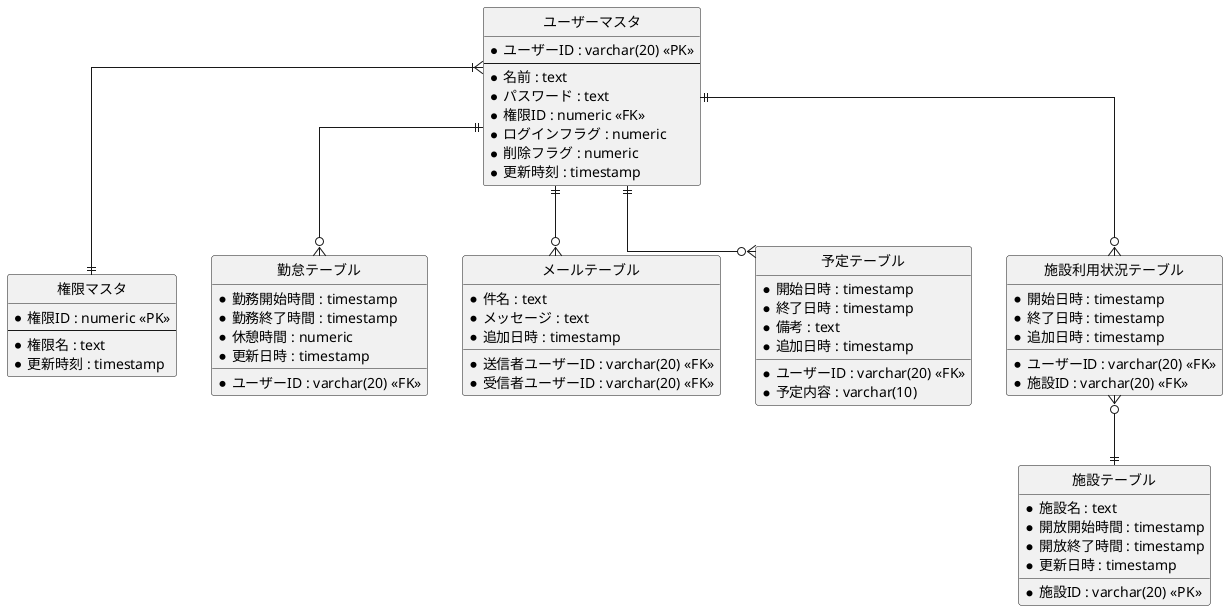 @startuml

' hide the spot
hide circle

' avoid problems with angled crows feet
skinparam linetype ortho

entity "ユーザーマスタ" as user {
  *ユーザーID : varchar(20) <<PK>>
  --
  *名前 : text
  *パスワード : text
  *権限ID : numeric <<FK>>
  *ログインフラグ : numeric
  *削除フラグ : numeric
  *更新時刻 : timestamp
}

entity "権限マスタ" as auth {
  *権限ID : numeric <<PK>> 
  --
  *権限名 : text
  *更新時刻 : timestamp
}

entity "勤怠テーブル" as attend {
  *ユーザーID : varchar(20) <<FK>>
  *勤務開始時間 : timestamp
  *勤務終了時間 : timestamp 
  *休憩時間 : numeric
  *更新日時 : timestamp
}

entity "メールテーブル" as mail {
  *送信者ユーザーID : varchar(20) <<FK>>
  *受信者ユーザーID : varchar(20) <<FK>>
  *件名 : text
  *メッセージ : text
  *追加日時 : timestamp
}

entity "予定テーブル" as plan {
  *ユーザーID : varchar(20) <<FK>>
  *予定内容 : varchar(10)
  *開始日時 : timestamp
  *終了日時 : timestamp 
  *備考 : text
  *追加日時 : timestamp
}

entity "施設テーブル" as meeting {
  *施設ID : varchar(20) <<PK>>
  *施設名 : text 
  *開放開始時間 : timestamp
  *開放終了時間 : timestamp
  *更新日時 : timestamp
}

entity "施設利用状況テーブル" as use {
  *ユーザーID : varchar(20) <<FK>>
  *施設ID : varchar(20) <<FK>>
  *開始日時 : timestamp
  *終了日時 : timestamp 
  *追加日時 : timestamp
}

user }|--|| auth
user ||--o{ attend
user ||--o{ mail
user ||--o{ plan
user ||--o{ use
use }o--|| meeting

@enduml